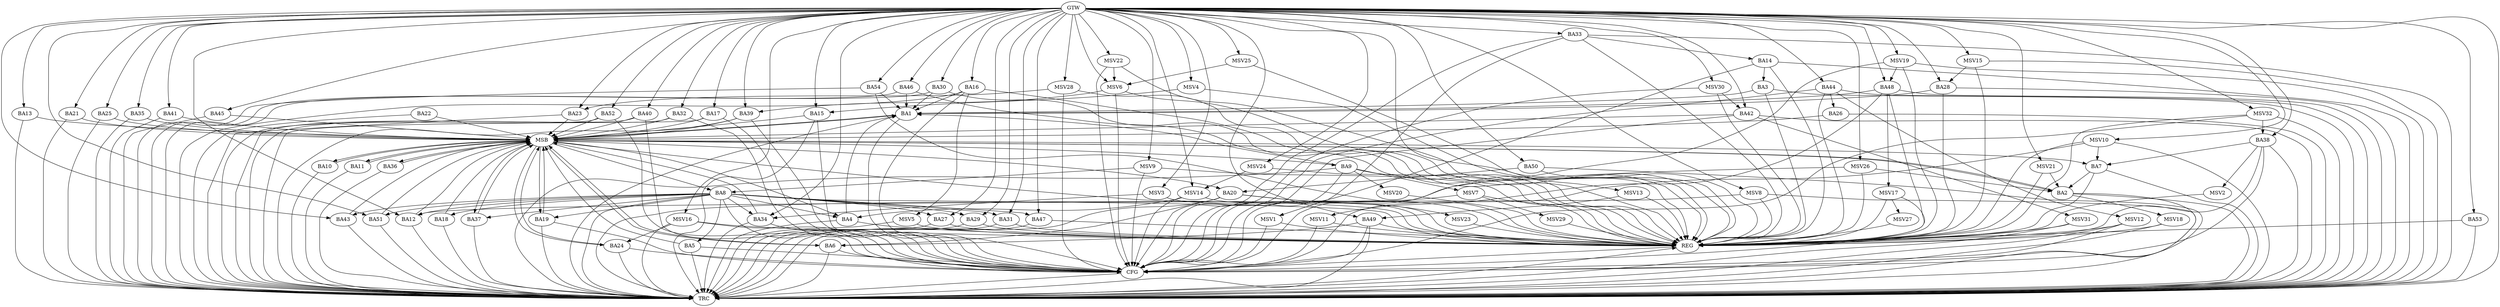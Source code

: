 strict digraph G {
  BA1 [ label="BA1" ];
  BA2 [ label="BA2" ];
  BA3 [ label="BA3" ];
  BA4 [ label="BA4" ];
  BA5 [ label="BA5" ];
  BA6 [ label="BA6" ];
  BA7 [ label="BA7" ];
  BA8 [ label="BA8" ];
  BA9 [ label="BA9" ];
  BA10 [ label="BA10" ];
  BA11 [ label="BA11" ];
  BA12 [ label="BA12" ];
  BA13 [ label="BA13" ];
  BA14 [ label="BA14" ];
  BA15 [ label="BA15" ];
  BA16 [ label="BA16" ];
  BA17 [ label="BA17" ];
  BA18 [ label="BA18" ];
  BA19 [ label="BA19" ];
  BA20 [ label="BA20" ];
  BA21 [ label="BA21" ];
  BA22 [ label="BA22" ];
  BA23 [ label="BA23" ];
  BA24 [ label="BA24" ];
  BA25 [ label="BA25" ];
  BA26 [ label="BA26" ];
  BA27 [ label="BA27" ];
  BA28 [ label="BA28" ];
  BA29 [ label="BA29" ];
  BA30 [ label="BA30" ];
  BA31 [ label="BA31" ];
  BA32 [ label="BA32" ];
  BA33 [ label="BA33" ];
  BA34 [ label="BA34" ];
  BA35 [ label="BA35" ];
  BA36 [ label="BA36" ];
  BA37 [ label="BA37" ];
  BA38 [ label="BA38" ];
  BA39 [ label="BA39" ];
  BA40 [ label="BA40" ];
  BA41 [ label="BA41" ];
  BA42 [ label="BA42" ];
  BA43 [ label="BA43" ];
  BA44 [ label="BA44" ];
  BA45 [ label="BA45" ];
  BA46 [ label="BA46" ];
  BA47 [ label="BA47" ];
  BA48 [ label="BA48" ];
  BA49 [ label="BA49" ];
  BA50 [ label="BA50" ];
  BA51 [ label="BA51" ];
  BA52 [ label="BA52" ];
  BA53 [ label="BA53" ];
  BA54 [ label="BA54" ];
  GTW [ label="GTW" ];
  REG [ label="REG" ];
  MSB [ label="MSB" ];
  CFG [ label="CFG" ];
  TRC [ label="TRC" ];
  MSV1 [ label="MSV1" ];
  MSV2 [ label="MSV2" ];
  MSV3 [ label="MSV3" ];
  MSV4 [ label="MSV4" ];
  MSV5 [ label="MSV5" ];
  MSV6 [ label="MSV6" ];
  MSV7 [ label="MSV7" ];
  MSV8 [ label="MSV8" ];
  MSV9 [ label="MSV9" ];
  MSV10 [ label="MSV10" ];
  MSV11 [ label="MSV11" ];
  MSV12 [ label="MSV12" ];
  MSV13 [ label="MSV13" ];
  MSV14 [ label="MSV14" ];
  MSV15 [ label="MSV15" ];
  MSV16 [ label="MSV16" ];
  MSV17 [ label="MSV17" ];
  MSV18 [ label="MSV18" ];
  MSV19 [ label="MSV19" ];
  MSV20 [ label="MSV20" ];
  MSV21 [ label="MSV21" ];
  MSV22 [ label="MSV22" ];
  MSV23 [ label="MSV23" ];
  MSV24 [ label="MSV24" ];
  MSV25 [ label="MSV25" ];
  MSV26 [ label="MSV26" ];
  MSV27 [ label="MSV27" ];
  MSV28 [ label="MSV28" ];
  MSV29 [ label="MSV29" ];
  MSV30 [ label="MSV30" ];
  MSV31 [ label="MSV31" ];
  MSV32 [ label="MSV32" ];
  BA3 -> BA1;
  BA4 -> BA1;
  BA7 -> BA2;
  BA8 -> BA4;
  BA9 -> BA1;
  BA14 -> BA3;
  BA16 -> BA1;
  BA20 -> BA6;
  BA28 -> BA1;
  BA30 -> BA1;
  BA33 -> BA14;
  BA38 -> BA7;
  BA44 -> BA26;
  BA46 -> BA1;
  BA48 -> BA1;
  BA49 -> BA6;
  BA50 -> BA20;
  BA54 -> BA1;
  GTW -> BA12;
  GTW -> BA13;
  GTW -> BA15;
  GTW -> BA16;
  GTW -> BA17;
  GTW -> BA21;
  GTW -> BA23;
  GTW -> BA25;
  GTW -> BA27;
  GTW -> BA28;
  GTW -> BA29;
  GTW -> BA30;
  GTW -> BA31;
  GTW -> BA32;
  GTW -> BA33;
  GTW -> BA34;
  GTW -> BA35;
  GTW -> BA38;
  GTW -> BA39;
  GTW -> BA40;
  GTW -> BA41;
  GTW -> BA42;
  GTW -> BA43;
  GTW -> BA44;
  GTW -> BA45;
  GTW -> BA46;
  GTW -> BA47;
  GTW -> BA48;
  GTW -> BA49;
  GTW -> BA50;
  GTW -> BA51;
  GTW -> BA52;
  GTW -> BA53;
  GTW -> BA54;
  BA3 -> REG;
  BA4 -> REG;
  BA7 -> REG;
  BA8 -> REG;
  BA9 -> REG;
  BA14 -> REG;
  BA16 -> REG;
  BA20 -> REG;
  BA27 -> REG;
  BA28 -> REG;
  BA29 -> REG;
  BA30 -> REG;
  BA31 -> REG;
  BA33 -> REG;
  BA38 -> REG;
  BA44 -> REG;
  BA46 -> REG;
  BA47 -> REG;
  BA48 -> REG;
  BA49 -> REG;
  BA50 -> REG;
  BA53 -> REG;
  BA54 -> REG;
  BA1 -> MSB;
  MSB -> BA2;
  MSB -> REG;
  BA2 -> MSB;
  MSB -> BA1;
  BA5 -> MSB;
  BA6 -> MSB;
  BA10 -> MSB;
  BA11 -> MSB;
  BA12 -> MSB;
  BA13 -> MSB;
  BA15 -> MSB;
  BA17 -> MSB;
  MSB -> BA4;
  BA18 -> MSB;
  BA19 -> MSB;
  MSB -> BA9;
  BA21 -> MSB;
  MSB -> BA6;
  BA22 -> MSB;
  BA23 -> MSB;
  BA24 -> MSB;
  MSB -> BA19;
  BA25 -> MSB;
  MSB -> BA8;
  BA26 -> MSB;
  BA32 -> MSB;
  MSB -> BA7;
  BA34 -> MSB;
  MSB -> BA20;
  BA35 -> MSB;
  BA36 -> MSB;
  BA37 -> MSB;
  MSB -> BA36;
  BA39 -> MSB;
  MSB -> BA24;
  BA40 -> MSB;
  MSB -> BA10;
  BA41 -> MSB;
  MSB -> BA37;
  BA42 -> MSB;
  BA43 -> MSB;
  BA45 -> MSB;
  BA51 -> MSB;
  BA52 -> MSB;
  MSB -> BA11;
  BA2 -> CFG;
  BA40 -> CFG;
  BA42 -> CFG;
  BA19 -> CFG;
  BA6 -> CFG;
  BA16 -> CFG;
  BA33 -> CFG;
  BA14 -> CFG;
  BA49 -> CFG;
  BA24 -> CFG;
  BA52 -> CFG;
  BA17 -> CFG;
  BA5 -> CFG;
  BA9 -> CFG;
  BA1 -> CFG;
  BA32 -> CFG;
  BA44 -> CFG;
  BA15 -> CFG;
  BA8 -> CFG;
  BA39 -> CFG;
  BA38 -> CFG;
  BA34 -> CFG;
  REG -> CFG;
  BA1 -> TRC;
  BA2 -> TRC;
  BA3 -> TRC;
  BA4 -> TRC;
  BA5 -> TRC;
  BA6 -> TRC;
  BA7 -> TRC;
  BA8 -> TRC;
  BA9 -> TRC;
  BA10 -> TRC;
  BA11 -> TRC;
  BA12 -> TRC;
  BA13 -> TRC;
  BA14 -> TRC;
  BA15 -> TRC;
  BA16 -> TRC;
  BA17 -> TRC;
  BA18 -> TRC;
  BA19 -> TRC;
  BA20 -> TRC;
  BA21 -> TRC;
  BA22 -> TRC;
  BA23 -> TRC;
  BA24 -> TRC;
  BA25 -> TRC;
  BA26 -> TRC;
  BA27 -> TRC;
  BA28 -> TRC;
  BA29 -> TRC;
  BA30 -> TRC;
  BA31 -> TRC;
  BA32 -> TRC;
  BA33 -> TRC;
  BA34 -> TRC;
  BA35 -> TRC;
  BA36 -> TRC;
  BA37 -> TRC;
  BA38 -> TRC;
  BA39 -> TRC;
  BA40 -> TRC;
  BA41 -> TRC;
  BA42 -> TRC;
  BA43 -> TRC;
  BA44 -> TRC;
  BA45 -> TRC;
  BA46 -> TRC;
  BA47 -> TRC;
  BA48 -> TRC;
  BA49 -> TRC;
  BA50 -> TRC;
  BA51 -> TRC;
  BA52 -> TRC;
  BA53 -> TRC;
  BA54 -> TRC;
  GTW -> TRC;
  CFG -> TRC;
  TRC -> REG;
  BA8 -> BA29;
  BA8 -> BA43;
  BA8 -> BA5;
  BA8 -> BA12;
  BA8 -> BA37;
  BA8 -> BA19;
  BA8 -> BA31;
  BA8 -> BA18;
  BA8 -> BA34;
  BA8 -> BA27;
  BA8 -> BA47;
  BA8 -> BA51;
  BA33 -> MSV1;
  MSV1 -> REG;
  MSV1 -> CFG;
  BA38 -> MSV2;
  MSV2 -> REG;
  MSV3 -> BA34;
  GTW -> MSV3;
  MSV3 -> REG;
  MSV4 -> BA15;
  GTW -> MSV4;
  MSV4 -> REG;
  BA16 -> MSV5;
  MSV5 -> REG;
  MSV5 -> TRC;
  MSV6 -> BA39;
  GTW -> MSV6;
  MSV6 -> REG;
  MSV6 -> CFG;
  BA9 -> MSV7;
  MSV7 -> REG;
  MSV7 -> TRC;
  MSV8 -> BA12;
  GTW -> MSV8;
  MSV8 -> REG;
  MSV8 -> TRC;
  MSV9 -> BA8;
  GTW -> MSV9;
  MSV9 -> REG;
  MSV9 -> CFG;
  MSV10 -> BA7;
  GTW -> MSV10;
  MSV10 -> REG;
  MSV10 -> TRC;
  MSV10 -> CFG;
  BA48 -> MSV11;
  MSV11 -> REG;
  MSV11 -> CFG;
  BA44 -> MSV12;
  MSV12 -> REG;
  MSV12 -> TRC;
  MSV12 -> CFG;
  MSV13 -> BA49;
  GTW -> MSV13;
  MSV13 -> REG;
  MSV14 -> BA4;
  GTW -> MSV14;
  MSV14 -> REG;
  MSV14 -> CFG;
  MSV15 -> BA28;
  GTW -> MSV15;
  MSV15 -> REG;
  MSV15 -> TRC;
  MSV16 -> BA24;
  GTW -> MSV16;
  MSV16 -> REG;
  MSV16 -> TRC;
  MSV16 -> CFG;
  BA48 -> MSV17;
  MSV17 -> REG;
  MSV17 -> CFG;
  BA2 -> MSV18;
  MSV18 -> REG;
  MSV18 -> TRC;
  MSV19 -> BA48;
  GTW -> MSV19;
  MSV19 -> REG;
  MSV19 -> TRC;
  MSV19 -> CFG;
  BA9 -> MSV20;
  MSV20 -> REG;
  MSV21 -> BA2;
  GTW -> MSV21;
  MSV21 -> REG;
  MSV22 -> MSV6;
  GTW -> MSV22;
  MSV22 -> REG;
  MSV22 -> CFG;
  BA20 -> MSV23;
  MSV23 -> REG;
  MSV24 -> MSV14;
  GTW -> MSV24;
  MSV24 -> REG;
  MSV25 -> MSV6;
  GTW -> MSV25;
  MSV25 -> REG;
  MSV26 -> BA2;
  GTW -> MSV26;
  MSV26 -> REG;
  MSV26 -> CFG;
  MSV17 -> MSV27;
  MSV27 -> REG;
  MSV28 -> BA23;
  GTW -> MSV28;
  MSV28 -> REG;
  MSV28 -> CFG;
  MSV7 -> MSV29;
  MSV29 -> REG;
  MSV30 -> BA42;
  GTW -> MSV30;
  MSV30 -> REG;
  MSV30 -> CFG;
  BA42 -> MSV31;
  MSV31 -> REG;
  MSV31 -> TRC;
  MSV32 -> BA38;
  GTW -> MSV32;
  MSV32 -> REG;
  MSV32 -> TRC;
  MSV32 -> CFG;
}
